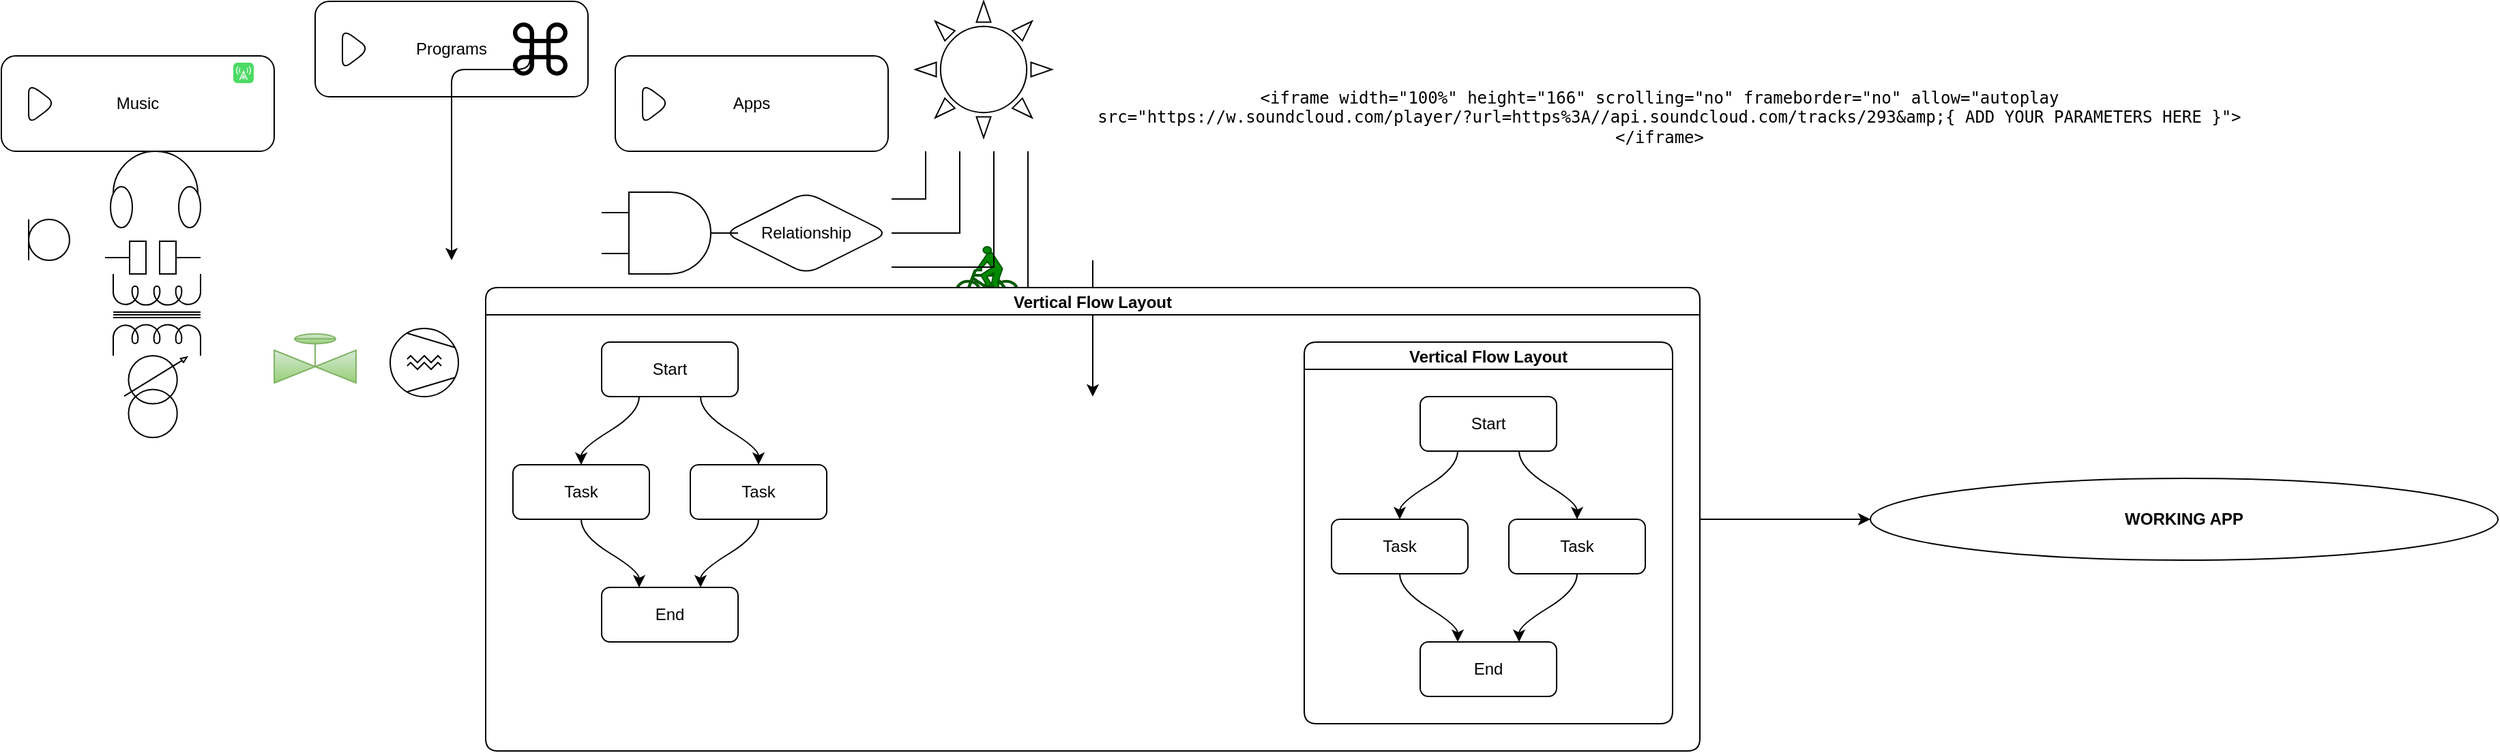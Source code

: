 <mxfile version="15.4.1" type="github">
  <diagram id="Da0euwGWWtFdRRMA5KWQ" name="Page-1">
    <mxGraphModel dx="1022" dy="430" grid="1" gridSize="10" guides="1" tooltips="1" connect="1" arrows="1" fold="1" page="1" pageScale="1" pageWidth="850" pageHeight="1100" math="0" shadow="0">
      <root>
        <mxCell id="0" />
        <mxCell id="1" parent="0" />
        <mxCell id="u7z6B6ovumSgRSn0OWlx-1" value="Music" style="html=1;whiteSpace=wrap;container=1;recursiveResize=0;collapsible=0;rounded=1;" parent="1" vertex="1">
          <mxGeometry x="70" y="40" width="200" height="70" as="geometry" />
        </mxCell>
        <mxCell id="u7z6B6ovumSgRSn0OWlx-2" value="" style="triangle;html=1;whiteSpace=wrap;rounded=1;" parent="u7z6B6ovumSgRSn0OWlx-1" vertex="1">
          <mxGeometry x="20" y="20" width="20" height="30" as="geometry" />
        </mxCell>
        <mxCell id="u7z6B6ovumSgRSn0OWlx-24" value="" style="html=1;strokeWidth=1;shadow=0;dashed=0;shape=mxgraph.ios7.misc.broadcast;fillColor=#4CDA64;strokeColor=none;buttonText=;strokeColor2=#222222;fontColor=#222222;fontSize=8;verticalLabelPosition=bottom;verticalAlign=top;align=center;sketch=0;rounded=1;" parent="u7z6B6ovumSgRSn0OWlx-1" vertex="1">
          <mxGeometry x="170" y="5" width="15" height="15" as="geometry" />
        </mxCell>
        <mxCell id="u7z6B6ovumSgRSn0OWlx-3" value="Programs" style="html=1;whiteSpace=wrap;container=1;recursiveResize=0;collapsible=0;rounded=1;" parent="1" vertex="1">
          <mxGeometry x="300" width="200" height="70" as="geometry" />
        </mxCell>
        <mxCell id="u7z6B6ovumSgRSn0OWlx-4" value="" style="triangle;html=1;whiteSpace=wrap;rounded=1;" parent="u7z6B6ovumSgRSn0OWlx-3" vertex="1">
          <mxGeometry x="20" y="20" width="20" height="30" as="geometry" />
        </mxCell>
        <mxCell id="u7z6B6ovumSgRSn0OWlx-13" style="edgeStyle=orthogonalEdgeStyle;orthogonalLoop=1;jettySize=auto;html=1;exitX=0.31;exitY=0.5;exitDx=0;exitDy=0;exitPerimeter=0;" parent="u7z6B6ovumSgRSn0OWlx-3" source="u7z6B6ovumSgRSn0OWlx-12" edge="1">
          <mxGeometry relative="1" as="geometry">
            <mxPoint x="100" y="190" as="targetPoint" />
            <Array as="points">
              <mxPoint x="157" y="50" />
              <mxPoint x="100" y="50" />
            </Array>
          </mxGeometry>
        </mxCell>
        <mxCell id="u7z6B6ovumSgRSn0OWlx-12" value="" style="shape=mxgraph.signs.tech.command;html=1;pointerEvents=1;fillColor=#000000;strokeColor=none;verticalLabelPosition=bottom;verticalAlign=top;align=center;rounded=1;" parent="u7z6B6ovumSgRSn0OWlx-3" vertex="1">
          <mxGeometry x="145.0" y="15.5" width="40" height="39" as="geometry" />
        </mxCell>
        <mxCell id="u7z6B6ovumSgRSn0OWlx-5" value="Apps" style="html=1;whiteSpace=wrap;container=1;recursiveResize=0;collapsible=0;rounded=1;" parent="1" vertex="1">
          <mxGeometry x="520" y="40" width="200" height="70" as="geometry" />
        </mxCell>
        <mxCell id="u7z6B6ovumSgRSn0OWlx-6" value="" style="triangle;html=1;whiteSpace=wrap;rounded=1;" parent="u7z6B6ovumSgRSn0OWlx-5" vertex="1">
          <mxGeometry x="20" y="20" width="20" height="30" as="geometry" />
        </mxCell>
        <mxCell id="u7z6B6ovumSgRSn0OWlx-9" value="" style="verticalLabelPosition=bottom;verticalAlign=top;html=1;shape=mxgraph.basic.sun;rounded=1;" parent="1" vertex="1">
          <mxGeometry x="740" width="100" height="100" as="geometry" />
        </mxCell>
        <mxCell id="u7z6B6ovumSgRSn0OWlx-11" value="Relationship" style="shape=rhombus;perimeter=rhombusPerimeter;whiteSpace=wrap;html=1;align=center;rounded=1;" parent="1" vertex="1">
          <mxGeometry x="600" y="140" width="120" height="60" as="geometry" />
        </mxCell>
        <mxCell id="u7z6B6ovumSgRSn0OWlx-14" value="" style="shape=mxgraph.signs.transportation.bicycler;html=1;pointerEvents=1;fillColor=#008a00;strokeColor=#005700;verticalLabelPosition=bottom;verticalAlign=top;align=center;fontColor=#ffffff;rounded=1;" parent="1" vertex="1">
          <mxGeometry x="770" y="180" width="45" height="38" as="geometry" />
        </mxCell>
        <mxCell id="u7z6B6ovumSgRSn0OWlx-15" value="" style="shape=mxgraph.pid.compressors_-_iso.compressor_(screw);html=1;pointerEvents=1;align=center;verticalLabelPosition=bottom;verticalAlign=top;dashed=0;rounded=1;" parent="1" vertex="1">
          <mxGeometry x="355" y="240" width="50" height="50" as="geometry" />
        </mxCell>
        <mxCell id="u7z6B6ovumSgRSn0OWlx-17" value="" style="verticalLabelPosition=bottom;shadow=0;dashed=0;align=center;html=1;verticalAlign=top;shape=mxgraph.electrical.transmission.fourLineBusElbow;notch=75;rounded=1;" parent="1" vertex="1">
          <mxGeometry x="722.5" y="110" width="100" height="110" as="geometry" />
        </mxCell>
        <mxCell id="u7z6B6ovumSgRSn0OWlx-18" value="" style="verticalLabelPosition=bottom;shadow=0;dashed=0;align=center;html=1;verticalAlign=top;shape=mxgraph.electrical.radio.microphone_1;rounded=1;" parent="1" vertex="1">
          <mxGeometry x="90" y="160" width="30" height="30" as="geometry" />
        </mxCell>
        <mxCell id="u7z6B6ovumSgRSn0OWlx-19" value="" style="verticalLabelPosition=bottom;shadow=0;dashed=0;align=center;html=1;verticalAlign=top;shape=mxgraph.electrical.radio.headphones;pointerEvents=1;rounded=1;" parent="1" vertex="1">
          <mxGeometry x="150" y="110" width="66" height="56" as="geometry" />
        </mxCell>
        <mxCell id="u7z6B6ovumSgRSn0OWlx-20" value="" style="pointerEvents=1;verticalLabelPosition=bottom;shadow=0;dashed=0;align=center;html=1;verticalAlign=top;shape=mxgraph.electrical.miscellaneous.surge_protector_2;rounded=1;" parent="1" vertex="1">
          <mxGeometry x="146" y="176" width="70" height="24" as="geometry" />
        </mxCell>
        <mxCell id="u7z6B6ovumSgRSn0OWlx-21" value="" style="pointerEvents=1;verticalLabelPosition=bottom;shadow=0;dashed=0;align=center;html=1;verticalAlign=top;shape=mxgraph.electrical.inductors.adjustable_transformer;rounded=1;" parent="1" vertex="1">
          <mxGeometry x="160" y="260" width="46" height="60" as="geometry" />
        </mxCell>
        <mxCell id="u7z6B6ovumSgRSn0OWlx-22" value="" style="pointerEvents=1;verticalLabelPosition=bottom;shadow=0;dashed=0;align=center;html=1;verticalAlign=top;shape=mxgraph.electrical.inductors.transformer_2;rounded=1;" parent="1" vertex="1">
          <mxGeometry x="152" y="200" width="64" height="60" as="geometry" />
        </mxCell>
        <mxCell id="u7z6B6ovumSgRSn0OWlx-23" value="" style="verticalLabelPosition=bottom;shadow=0;dashed=0;align=center;html=1;verticalAlign=top;shape=mxgraph.electrical.logic_gates.logic_gate;operation=and;rounded=1;" parent="1" vertex="1">
          <mxGeometry x="510" y="140" width="100" height="60" as="geometry" />
        </mxCell>
        <mxCell id="u7z6B6ovumSgRSn0OWlx-16" value="" style="verticalLabelPosition=bottom;align=center;html=1;verticalAlign=top;pointerEvents=1;dashed=0;shape=mxgraph.pid2valves.valve;valveType=gate;actuator=balDiaph;rounded=1;gradientColor=#97d077;fillColor=#d5e8d4;strokeColor=#82b366;" parent="1" vertex="1">
          <mxGeometry x="270" y="240" width="60" height="40" as="geometry" />
        </mxCell>
        <mxCell id="u7z6B6ovumSgRSn0OWlx-45" value="" style="edgeStyle=orthogonalEdgeStyle;rounded=0;orthogonalLoop=1;jettySize=auto;html=1;" parent="1" source="u7z6B6ovumSgRSn0OWlx-25" target="u7z6B6ovumSgRSn0OWlx-44" edge="1">
          <mxGeometry relative="1" as="geometry" />
        </mxCell>
        <mxCell id="u7z6B6ovumSgRSn0OWlx-46" style="edgeStyle=orthogonalEdgeStyle;rounded=0;orthogonalLoop=1;jettySize=auto;html=1;" parent="1" source="u7z6B6ovumSgRSn0OWlx-25" edge="1">
          <mxGeometry relative="1" as="geometry">
            <mxPoint x="870" y="290.0" as="targetPoint" />
          </mxGeometry>
        </mxCell>
        <mxCell id="u7z6B6ovumSgRSn0OWlx-25" value="Vertical Flow Layout" style="swimlane;startSize=20;horizontal=1;childLayout=flowLayout;flowOrientation=north;resizable=0;interRankCellSpacing=50;containerType=tree;rounded=1;" parent="1" vertex="1">
          <mxGeometry x="425" y="210" width="890" height="340" as="geometry" />
        </mxCell>
        <mxCell id="u7z6B6ovumSgRSn0OWlx-26" value="Start" style="whiteSpace=wrap;html=1;rounded=1;" parent="u7z6B6ovumSgRSn0OWlx-25" vertex="1">
          <mxGeometry x="85" y="40" width="100" height="40" as="geometry" />
        </mxCell>
        <mxCell id="u7z6B6ovumSgRSn0OWlx-27" value="Task" style="whiteSpace=wrap;html=1;rounded=1;" parent="u7z6B6ovumSgRSn0OWlx-25" vertex="1">
          <mxGeometry x="20" y="130" width="100" height="40" as="geometry" />
        </mxCell>
        <mxCell id="u7z6B6ovumSgRSn0OWlx-28" value="" style="html=1;curved=1;rounded=0;edgeStyle=orthogonalEdgeStyle;noEdgeStyle=1;orthogonal=1;" parent="u7z6B6ovumSgRSn0OWlx-25" source="u7z6B6ovumSgRSn0OWlx-26" target="u7z6B6ovumSgRSn0OWlx-27" edge="1">
          <mxGeometry relative="1" as="geometry">
            <Array as="points">
              <mxPoint x="112.5" y="92" />
              <mxPoint x="70" y="118" />
            </Array>
          </mxGeometry>
        </mxCell>
        <mxCell id="u7z6B6ovumSgRSn0OWlx-29" value="Task" style="whiteSpace=wrap;html=1;rounded=1;" parent="u7z6B6ovumSgRSn0OWlx-25" vertex="1">
          <mxGeometry x="150" y="130" width="100" height="40" as="geometry" />
        </mxCell>
        <mxCell id="u7z6B6ovumSgRSn0OWlx-30" value="" style="html=1;curved=1;rounded=0;edgeStyle=orthogonalEdgeStyle;noEdgeStyle=1;orthogonal=1;" parent="u7z6B6ovumSgRSn0OWlx-25" source="u7z6B6ovumSgRSn0OWlx-26" target="u7z6B6ovumSgRSn0OWlx-29" edge="1">
          <mxGeometry relative="1" as="geometry">
            <Array as="points">
              <mxPoint x="157.5" y="92" />
              <mxPoint x="200" y="118" />
            </Array>
          </mxGeometry>
        </mxCell>
        <mxCell id="u7z6B6ovumSgRSn0OWlx-31" value="End" style="whiteSpace=wrap;html=1;rounded=1;" parent="u7z6B6ovumSgRSn0OWlx-25" vertex="1">
          <mxGeometry x="85" y="220" width="100" height="40" as="geometry" />
        </mxCell>
        <mxCell id="u7z6B6ovumSgRSn0OWlx-32" value="" style="html=1;curved=1;rounded=0;edgeStyle=orthogonalEdgeStyle;noEdgeStyle=1;orthogonal=1;" parent="u7z6B6ovumSgRSn0OWlx-25" source="u7z6B6ovumSgRSn0OWlx-27" target="u7z6B6ovumSgRSn0OWlx-31" edge="1">
          <mxGeometry relative="1" as="geometry">
            <Array as="points">
              <mxPoint x="70" y="182" />
              <mxPoint x="112.5" y="208" />
            </Array>
          </mxGeometry>
        </mxCell>
        <mxCell id="u7z6B6ovumSgRSn0OWlx-33" value="" style="html=1;curved=1;rounded=0;edgeStyle=orthogonalEdgeStyle;noEdgeStyle=1;orthogonal=1;" parent="u7z6B6ovumSgRSn0OWlx-25" source="u7z6B6ovumSgRSn0OWlx-29" target="u7z6B6ovumSgRSn0OWlx-31" edge="1">
          <mxGeometry relative="1" as="geometry">
            <Array as="points">
              <mxPoint x="200" y="182" />
              <mxPoint x="157.5" y="208" />
            </Array>
          </mxGeometry>
        </mxCell>
        <mxCell id="u7z6B6ovumSgRSn0OWlx-34" value="Vertical Flow Layout" style="swimlane;startSize=20;horizontal=1;childLayout=flowLayout;flowOrientation=north;resizable=0;interRankCellSpacing=50;containerType=tree;rounded=1;" parent="u7z6B6ovumSgRSn0OWlx-25" vertex="1">
          <mxGeometry x="600" y="40" width="270" height="280" as="geometry" />
        </mxCell>
        <mxCell id="u7z6B6ovumSgRSn0OWlx-35" value="Start" style="whiteSpace=wrap;html=1;rounded=1;" parent="u7z6B6ovumSgRSn0OWlx-34" vertex="1">
          <mxGeometry x="85" y="40" width="100" height="40" as="geometry" />
        </mxCell>
        <mxCell id="u7z6B6ovumSgRSn0OWlx-36" value="Task" style="whiteSpace=wrap;html=1;rounded=1;" parent="u7z6B6ovumSgRSn0OWlx-34" vertex="1">
          <mxGeometry x="20" y="130" width="100" height="40" as="geometry" />
        </mxCell>
        <mxCell id="u7z6B6ovumSgRSn0OWlx-37" value="" style="html=1;curved=1;rounded=0;edgeStyle=orthogonalEdgeStyle;noEdgeStyle=1;orthogonal=1;" parent="u7z6B6ovumSgRSn0OWlx-34" source="u7z6B6ovumSgRSn0OWlx-35" target="u7z6B6ovumSgRSn0OWlx-36" edge="1">
          <mxGeometry relative="1" as="geometry">
            <Array as="points">
              <mxPoint x="112.5" y="92" />
              <mxPoint x="70" y="118" />
            </Array>
          </mxGeometry>
        </mxCell>
        <mxCell id="u7z6B6ovumSgRSn0OWlx-38" value="Task" style="whiteSpace=wrap;html=1;rounded=1;" parent="u7z6B6ovumSgRSn0OWlx-34" vertex="1">
          <mxGeometry x="150" y="130" width="100" height="40" as="geometry" />
        </mxCell>
        <mxCell id="u7z6B6ovumSgRSn0OWlx-39" value="" style="html=1;curved=1;rounded=0;edgeStyle=orthogonalEdgeStyle;noEdgeStyle=1;orthogonal=1;" parent="u7z6B6ovumSgRSn0OWlx-34" source="u7z6B6ovumSgRSn0OWlx-35" target="u7z6B6ovumSgRSn0OWlx-38" edge="1">
          <mxGeometry relative="1" as="geometry">
            <Array as="points">
              <mxPoint x="157.5" y="92" />
              <mxPoint x="200" y="118" />
            </Array>
          </mxGeometry>
        </mxCell>
        <mxCell id="u7z6B6ovumSgRSn0OWlx-40" value="End" style="whiteSpace=wrap;html=1;rounded=1;" parent="u7z6B6ovumSgRSn0OWlx-34" vertex="1">
          <mxGeometry x="85" y="220" width="100" height="40" as="geometry" />
        </mxCell>
        <mxCell id="u7z6B6ovumSgRSn0OWlx-41" value="" style="html=1;curved=1;rounded=0;edgeStyle=orthogonalEdgeStyle;noEdgeStyle=1;orthogonal=1;" parent="u7z6B6ovumSgRSn0OWlx-34" source="u7z6B6ovumSgRSn0OWlx-36" target="u7z6B6ovumSgRSn0OWlx-40" edge="1">
          <mxGeometry relative="1" as="geometry">
            <Array as="points">
              <mxPoint x="70" y="182" />
              <mxPoint x="112.5" y="208" />
            </Array>
          </mxGeometry>
        </mxCell>
        <mxCell id="u7z6B6ovumSgRSn0OWlx-42" value="" style="html=1;curved=1;rounded=0;edgeStyle=orthogonalEdgeStyle;noEdgeStyle=1;orthogonal=1;" parent="u7z6B6ovumSgRSn0OWlx-34" source="u7z6B6ovumSgRSn0OWlx-38" target="u7z6B6ovumSgRSn0OWlx-40" edge="1">
          <mxGeometry relative="1" as="geometry">
            <Array as="points">
              <mxPoint x="200" y="182" />
              <mxPoint x="157.5" y="208" />
            </Array>
          </mxGeometry>
        </mxCell>
        <mxCell id="u7z6B6ovumSgRSn0OWlx-44" value="WORKING APP" style="ellipse;whiteSpace=wrap;html=1;rounded=1;fontStyle=1;startSize=20;" parent="1" vertex="1">
          <mxGeometry x="1440" y="350" width="460" height="60" as="geometry" />
        </mxCell>
        <mxCell id="Zxozy6E2Igp_6PdH-8ta-2" value="&lt;pre&gt;&lt;code class=&quot;rainbow&quot;&gt;&lt;span class=&quot;support tag&quot;&gt;&lt;span class=&quot;support tag&quot;&gt;&amp;lt;&lt;/span&gt;&lt;span class=&quot;support tag-name&quot;&gt;iframe&lt;/span&gt;&lt;/span&gt; &lt;span class=&quot;support attribute&quot;&gt;width&lt;/span&gt;&lt;span class=&quot;support operator&quot;&gt;=&lt;/span&gt;&lt;span class=&quot;string quote&quot;&gt;&quot;&lt;/span&gt;&lt;span class=&quot;string value&quot;&gt;100%&lt;/span&gt;&lt;span class=&quot;string quote&quot;&gt;&quot;&lt;/span&gt; &lt;span class=&quot;support attribute&quot;&gt;height&lt;/span&gt;&lt;span class=&quot;support operator&quot;&gt;=&lt;/span&gt;&lt;span class=&quot;string quote&quot;&gt;&quot;&lt;/span&gt;&lt;span class=&quot;string value&quot;&gt;166&lt;/span&gt;&lt;span class=&quot;string quote&quot;&gt;&quot;&lt;/span&gt; &lt;span class=&quot;support attribute&quot;&gt;scrolling&lt;/span&gt;&lt;span class=&quot;support operator&quot;&gt;=&lt;/span&gt;&lt;span class=&quot;string quote&quot;&gt;&quot;&lt;/span&gt;&lt;span class=&quot;string value&quot;&gt;no&lt;/span&gt;&lt;span class=&quot;string quote&quot;&gt;&quot;&lt;/span&gt; &lt;span class=&quot;support attribute&quot;&gt;frameborder&lt;/span&gt;&lt;span class=&quot;support operator&quot;&gt;=&lt;/span&gt;&lt;span class=&quot;string quote&quot;&gt;&quot;&lt;/span&gt;&lt;span class=&quot;string value&quot;&gt;no&lt;/span&gt;&lt;span class=&quot;string quote&quot;&gt;&quot;&lt;/span&gt; &lt;span class=&quot;support attribute&quot;&gt;allow&lt;/span&gt;=&quot;autoplay&lt;br/&gt;  &lt;span class=&quot;support attribute&quot;&gt;src&lt;/span&gt;&lt;span class=&quot;support operator&quot;&gt;=&lt;/span&gt;&lt;span class=&quot;string quote&quot;&gt;&quot;&lt;/span&gt;&lt;span class=&quot;string value&quot;&gt;https://w.soundcloud.com/player/?url=https%3A//api.soundcloud.com/tracks/293&amp;amp;amp;{ ADD YOUR PARAMETERS HERE }&lt;/span&gt;&lt;span class=&quot;string quote&quot;&gt;&quot;&lt;/span&gt;&lt;span class=&quot;support tag close&quot;&gt;&amp;gt;&lt;/span&gt;&lt;br/&gt;&lt;span class=&quot;support tag&quot;&gt;&lt;span class=&quot;support tag&quot;&gt;&amp;lt;&lt;/span&gt;&lt;span class=&quot;support tag special&quot;&gt;/&lt;/span&gt;&lt;span class=&quot;support tag-name&quot;&gt;iframe&lt;/span&gt;&lt;/span&gt;&lt;span class=&quot;support tag close&quot;&gt;&amp;gt;&lt;/span&gt;&lt;/code&gt;&lt;/pre&gt;" style="text;html=1;resizable=0;autosize=1;align=center;verticalAlign=middle;points=[];fillColor=none;strokeColor=none;rounded=0;" vertex="1" parent="1">
          <mxGeometry x="850" y="50" width="870" height="70" as="geometry" />
        </mxCell>
      </root>
    </mxGraphModel>
  </diagram>
</mxfile>
